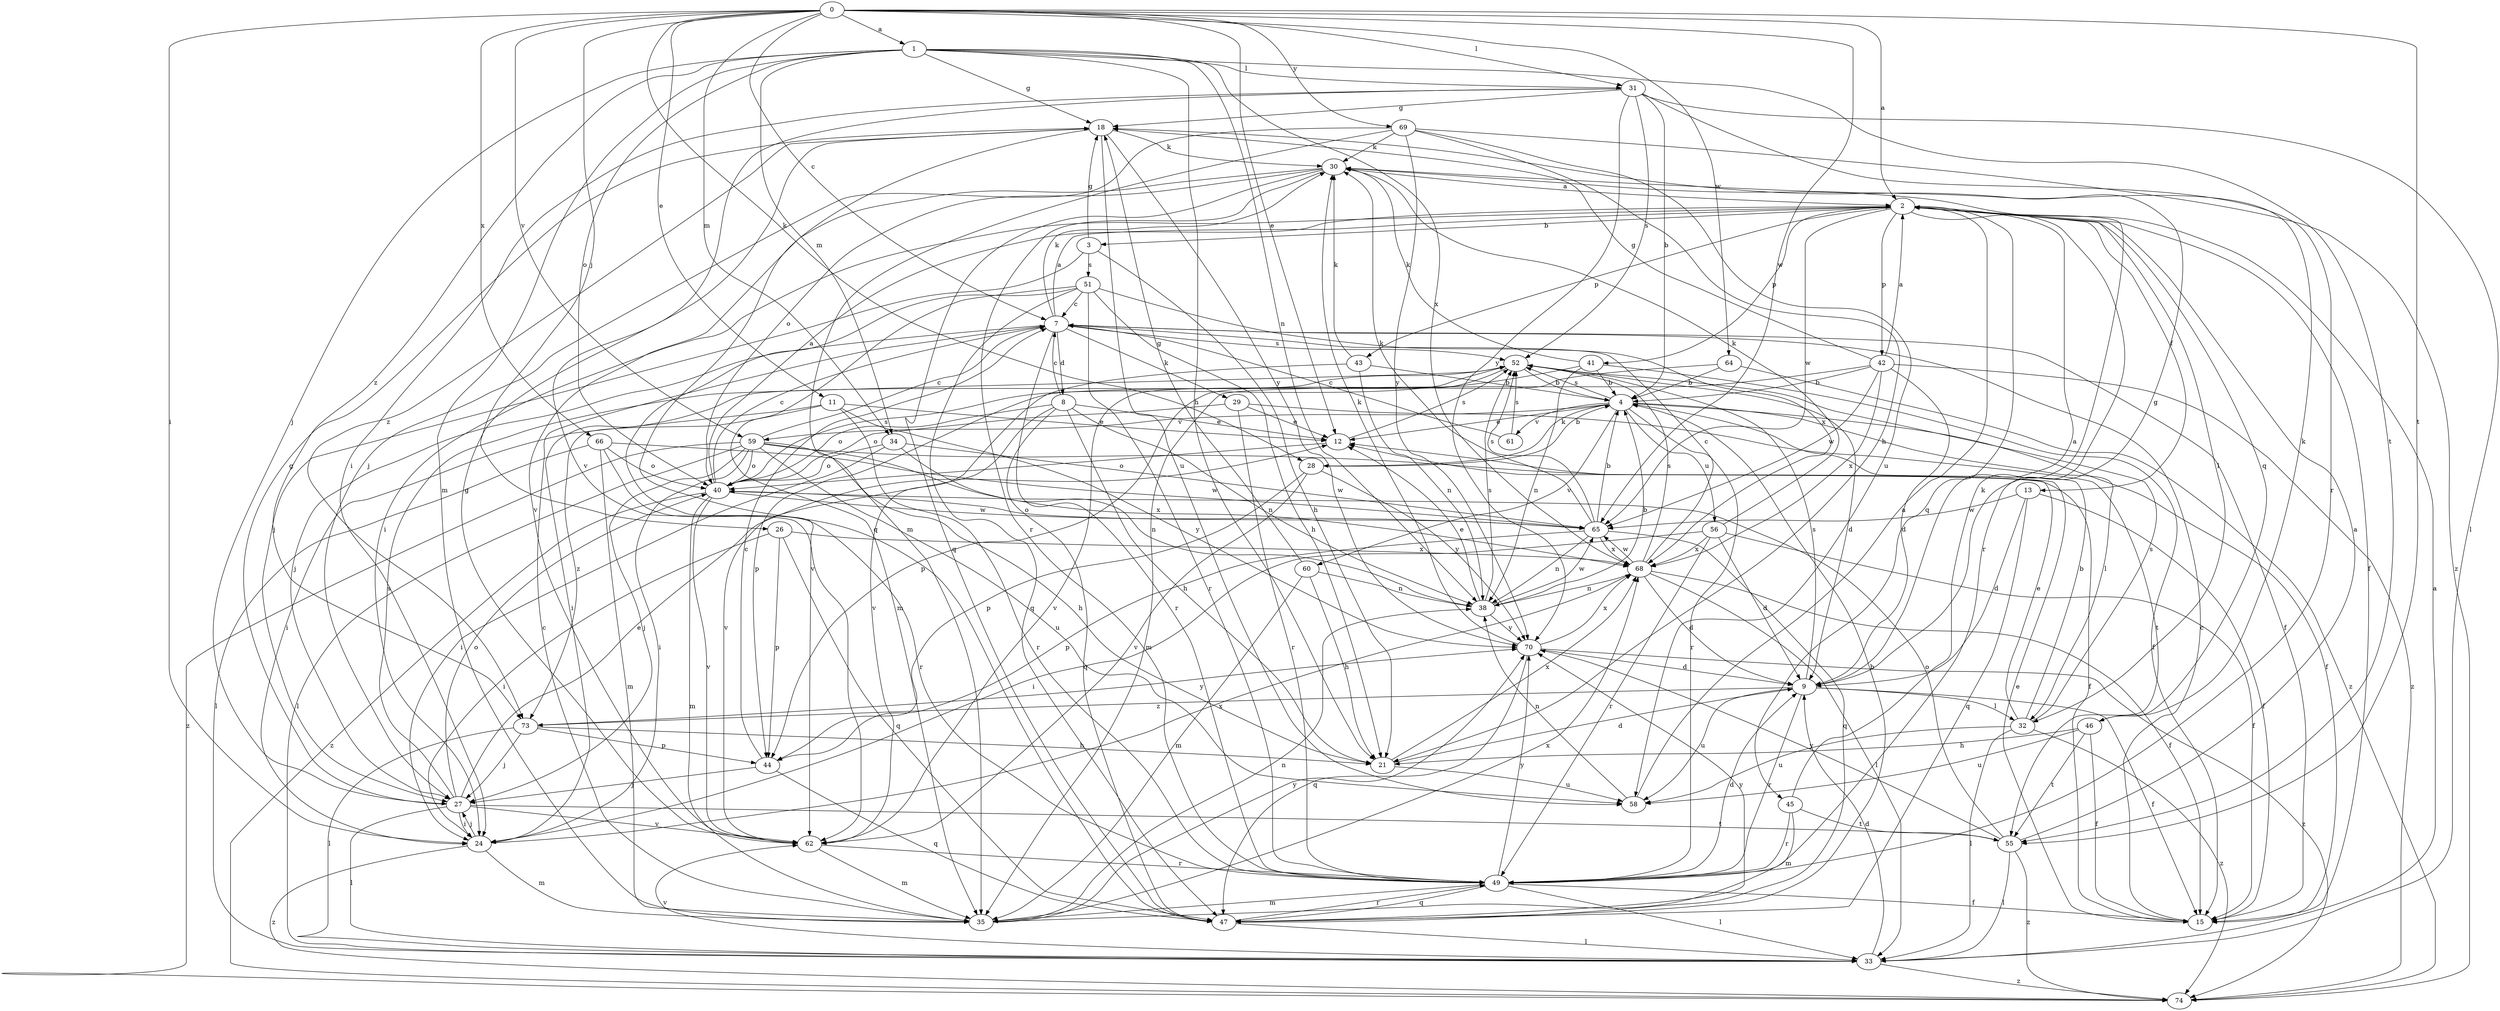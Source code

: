 strict digraph  {
0;
1;
2;
3;
4;
7;
8;
9;
11;
12;
13;
15;
18;
21;
24;
26;
27;
28;
29;
30;
31;
32;
33;
34;
35;
38;
40;
41;
42;
43;
44;
45;
46;
47;
49;
51;
52;
55;
56;
58;
59;
60;
61;
62;
64;
65;
66;
68;
69;
70;
73;
74;
0 -> 1  [label=a];
0 -> 2  [label=a];
0 -> 7  [label=c];
0 -> 11  [label=e];
0 -> 12  [label=e];
0 -> 24  [label=i];
0 -> 26  [label=j];
0 -> 28  [label=k];
0 -> 31  [label=l];
0 -> 34  [label=m];
0 -> 55  [label=t];
0 -> 59  [label=v];
0 -> 64  [label=w];
0 -> 65  [label=w];
0 -> 66  [label=x];
0 -> 69  [label=y];
1 -> 18  [label=g];
1 -> 21  [label=h];
1 -> 27  [label=j];
1 -> 31  [label=l];
1 -> 34  [label=m];
1 -> 35  [label=m];
1 -> 38  [label=n];
1 -> 40  [label=o];
1 -> 55  [label=t];
1 -> 68  [label=x];
1 -> 73  [label=z];
2 -> 3  [label=b];
2 -> 13  [label=f];
2 -> 15  [label=f];
2 -> 24  [label=i];
2 -> 32  [label=l];
2 -> 41  [label=p];
2 -> 42  [label=p];
2 -> 43  [label=p];
2 -> 45  [label=q];
2 -> 46  [label=q];
2 -> 49  [label=r];
2 -> 65  [label=w];
3 -> 18  [label=g];
3 -> 21  [label=h];
3 -> 27  [label=j];
3 -> 51  [label=s];
4 -> 12  [label=e];
4 -> 15  [label=f];
4 -> 28  [label=k];
4 -> 32  [label=l];
4 -> 49  [label=r];
4 -> 52  [label=s];
4 -> 56  [label=u];
4 -> 59  [label=v];
4 -> 60  [label=v];
4 -> 61  [label=v];
7 -> 2  [label=a];
7 -> 8  [label=d];
7 -> 15  [label=f];
7 -> 27  [label=j];
7 -> 29  [label=k];
7 -> 30  [label=k];
7 -> 49  [label=r];
7 -> 52  [label=s];
8 -> 7  [label=c];
8 -> 12  [label=e];
8 -> 21  [label=h];
8 -> 38  [label=n];
8 -> 40  [label=o];
8 -> 47  [label=q];
8 -> 62  [label=v];
9 -> 2  [label=a];
9 -> 15  [label=f];
9 -> 18  [label=g];
9 -> 32  [label=l];
9 -> 49  [label=r];
9 -> 52  [label=s];
9 -> 58  [label=u];
9 -> 73  [label=z];
11 -> 12  [label=e];
11 -> 24  [label=i];
11 -> 49  [label=r];
11 -> 70  [label=y];
11 -> 73  [label=z];
12 -> 40  [label=o];
12 -> 52  [label=s];
13 -> 9  [label=d];
13 -> 15  [label=f];
13 -> 47  [label=q];
13 -> 65  [label=w];
15 -> 7  [label=c];
15 -> 12  [label=e];
18 -> 30  [label=k];
18 -> 47  [label=q];
18 -> 58  [label=u];
18 -> 70  [label=y];
18 -> 73  [label=z];
21 -> 9  [label=d];
21 -> 58  [label=u];
21 -> 68  [label=x];
24 -> 27  [label=j];
24 -> 35  [label=m];
24 -> 68  [label=x];
24 -> 74  [label=z];
26 -> 24  [label=i];
26 -> 44  [label=p];
26 -> 47  [label=q];
26 -> 68  [label=x];
27 -> 12  [label=e];
27 -> 18  [label=g];
27 -> 24  [label=i];
27 -> 33  [label=l];
27 -> 40  [label=o];
27 -> 52  [label=s];
27 -> 55  [label=t];
27 -> 62  [label=v];
28 -> 4  [label=b];
28 -> 44  [label=p];
28 -> 62  [label=v];
28 -> 70  [label=y];
29 -> 12  [label=e];
29 -> 40  [label=o];
29 -> 49  [label=r];
29 -> 55  [label=t];
30 -> 2  [label=a];
30 -> 40  [label=o];
30 -> 47  [label=q];
30 -> 49  [label=r];
30 -> 62  [label=v];
31 -> 4  [label=b];
31 -> 18  [label=g];
31 -> 24  [label=i];
31 -> 33  [label=l];
31 -> 49  [label=r];
31 -> 52  [label=s];
31 -> 62  [label=v];
31 -> 70  [label=y];
32 -> 4  [label=b];
32 -> 12  [label=e];
32 -> 33  [label=l];
32 -> 52  [label=s];
32 -> 58  [label=u];
32 -> 74  [label=z];
33 -> 2  [label=a];
33 -> 9  [label=d];
33 -> 62  [label=v];
33 -> 74  [label=z];
34 -> 24  [label=i];
34 -> 38  [label=n];
34 -> 40  [label=o];
34 -> 65  [label=w];
35 -> 7  [label=c];
35 -> 38  [label=n];
35 -> 68  [label=x];
35 -> 70  [label=y];
38 -> 4  [label=b];
38 -> 12  [label=e];
38 -> 52  [label=s];
38 -> 65  [label=w];
38 -> 70  [label=y];
40 -> 2  [label=a];
40 -> 7  [label=c];
40 -> 35  [label=m];
40 -> 52  [label=s];
40 -> 62  [label=v];
40 -> 65  [label=w];
40 -> 74  [label=z];
41 -> 4  [label=b];
41 -> 15  [label=f];
41 -> 30  [label=k];
41 -> 38  [label=n];
41 -> 44  [label=p];
42 -> 2  [label=a];
42 -> 4  [label=b];
42 -> 9  [label=d];
42 -> 18  [label=g];
42 -> 35  [label=m];
42 -> 65  [label=w];
42 -> 68  [label=x];
42 -> 74  [label=z];
43 -> 4  [label=b];
43 -> 30  [label=k];
43 -> 38  [label=n];
43 -> 62  [label=v];
44 -> 7  [label=c];
44 -> 27  [label=j];
44 -> 47  [label=q];
45 -> 30  [label=k];
45 -> 35  [label=m];
45 -> 49  [label=r];
45 -> 55  [label=t];
46 -> 15  [label=f];
46 -> 21  [label=h];
46 -> 30  [label=k];
46 -> 55  [label=t];
46 -> 58  [label=u];
47 -> 4  [label=b];
47 -> 33  [label=l];
47 -> 49  [label=r];
47 -> 70  [label=y];
49 -> 9  [label=d];
49 -> 15  [label=f];
49 -> 33  [label=l];
49 -> 35  [label=m];
49 -> 47  [label=q];
49 -> 70  [label=y];
51 -> 7  [label=c];
51 -> 21  [label=h];
51 -> 35  [label=m];
51 -> 47  [label=q];
51 -> 49  [label=r];
51 -> 62  [label=v];
51 -> 68  [label=x];
52 -> 4  [label=b];
52 -> 9  [label=d];
52 -> 24  [label=i];
52 -> 62  [label=v];
55 -> 2  [label=a];
55 -> 33  [label=l];
55 -> 40  [label=o];
55 -> 70  [label=y];
55 -> 74  [label=z];
56 -> 9  [label=d];
56 -> 15  [label=f];
56 -> 24  [label=i];
56 -> 30  [label=k];
56 -> 49  [label=r];
56 -> 68  [label=x];
58 -> 2  [label=a];
58 -> 38  [label=n];
59 -> 7  [label=c];
59 -> 15  [label=f];
59 -> 21  [label=h];
59 -> 24  [label=i];
59 -> 27  [label=j];
59 -> 33  [label=l];
59 -> 40  [label=o];
59 -> 58  [label=u];
59 -> 68  [label=x];
59 -> 74  [label=z];
60 -> 18  [label=g];
60 -> 21  [label=h];
60 -> 35  [label=m];
60 -> 38  [label=n];
61 -> 7  [label=c];
61 -> 52  [label=s];
62 -> 18  [label=g];
62 -> 35  [label=m];
62 -> 49  [label=r];
64 -> 4  [label=b];
64 -> 44  [label=p];
64 -> 74  [label=z];
65 -> 4  [label=b];
65 -> 30  [label=k];
65 -> 38  [label=n];
65 -> 40  [label=o];
65 -> 44  [label=p];
65 -> 47  [label=q];
65 -> 52  [label=s];
65 -> 68  [label=x];
66 -> 33  [label=l];
66 -> 35  [label=m];
66 -> 40  [label=o];
66 -> 49  [label=r];
66 -> 65  [label=w];
68 -> 7  [label=c];
68 -> 9  [label=d];
68 -> 15  [label=f];
68 -> 33  [label=l];
68 -> 38  [label=n];
68 -> 52  [label=s];
68 -> 65  [label=w];
69 -> 21  [label=h];
69 -> 27  [label=j];
69 -> 30  [label=k];
69 -> 35  [label=m];
69 -> 58  [label=u];
69 -> 70  [label=y];
69 -> 74  [label=z];
70 -> 9  [label=d];
70 -> 30  [label=k];
70 -> 47  [label=q];
70 -> 68  [label=x];
70 -> 74  [label=z];
73 -> 21  [label=h];
73 -> 27  [label=j];
73 -> 33  [label=l];
73 -> 44  [label=p];
73 -> 70  [label=y];
}
